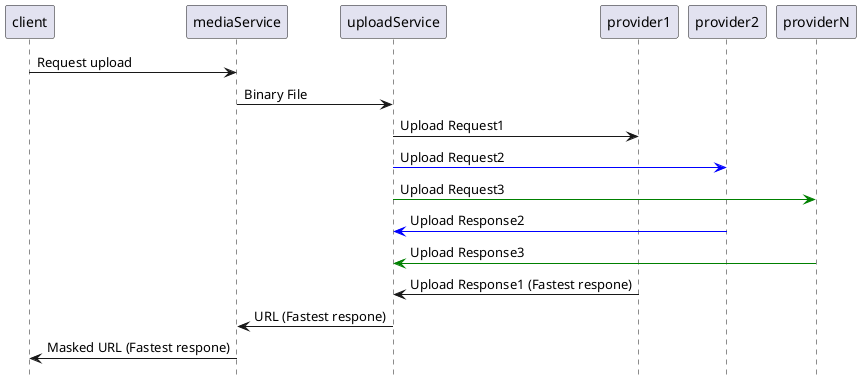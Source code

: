 @startuml
hide footbox

participant client
participant mediaService 
participant uploadService
participant provider1
participant provider2
participant providerN

client -> mediaService : Request upload
mediaService -> uploadService : Binary File
uploadService -> provider1: Upload Request1
uploadService [#Blue]-> provider2: Upload Request2
uploadService [#Green]-> providerN: Upload Request3

provider2 [#Blue]-> uploadService : Upload Response2
providerN [#Green]-> uploadService : Upload Response3
provider1 -> uploadService : Upload Response1 (Fastest respone)
uploadService -> mediaService : URL (Fastest respone)
mediaService -> client : Masked URL (Fastest respone)

@enduml